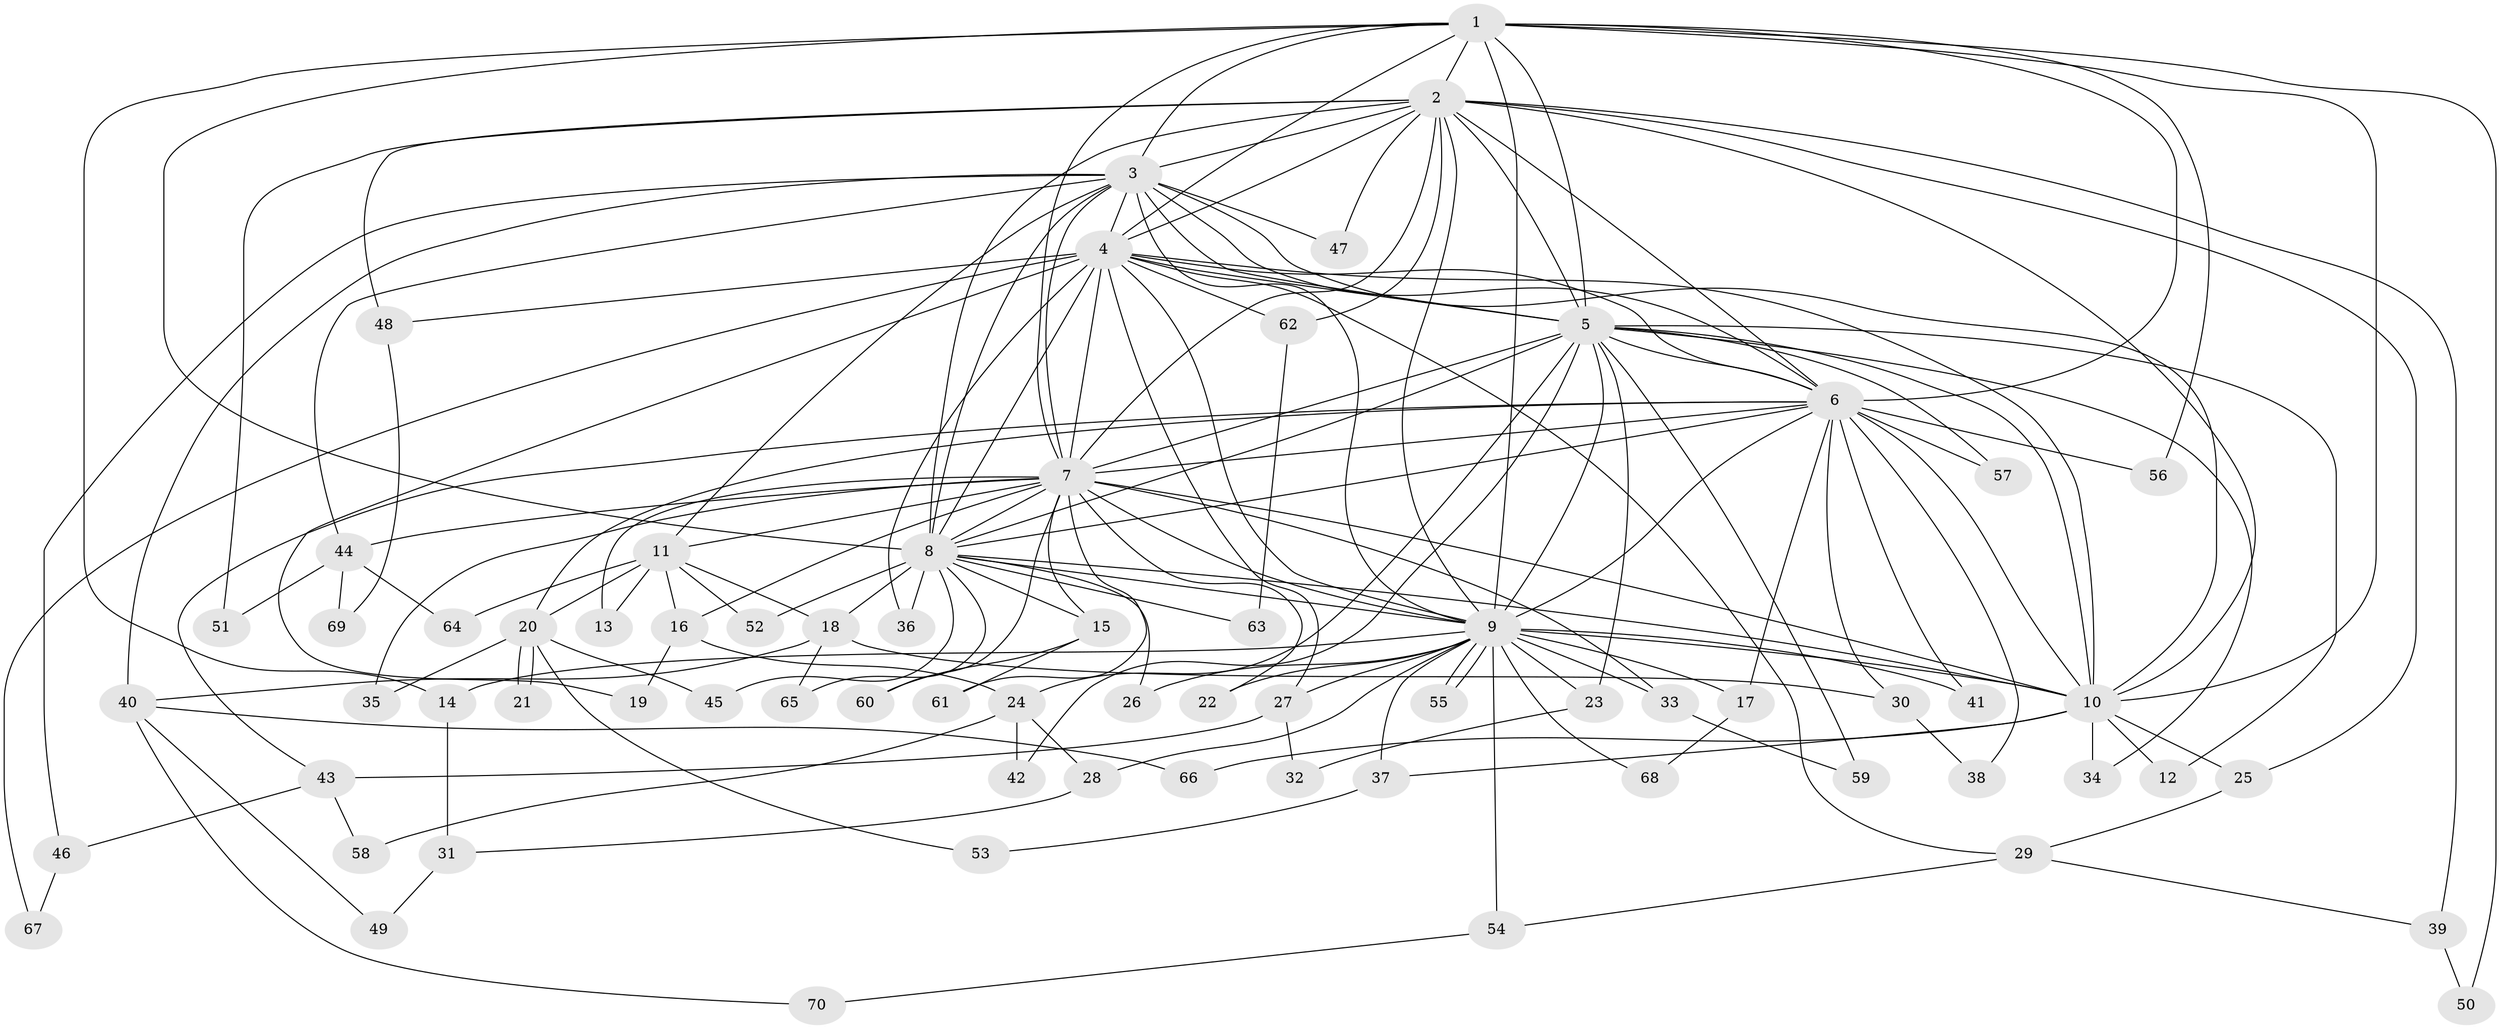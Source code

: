 // coarse degree distribution, {14: 0.02040816326530612, 10: 0.04081632653061224, 21: 0.02040816326530612, 12: 0.02040816326530612, 17: 0.02040816326530612, 13: 0.02040816326530612, 19: 0.02040816326530612, 2: 0.4489795918367347, 4: 0.061224489795918366, 3: 0.20408163265306123, 5: 0.10204081632653061, 1: 0.02040816326530612}
// Generated by graph-tools (version 1.1) at 2025/23/03/03/25 07:23:36]
// undirected, 70 vertices, 165 edges
graph export_dot {
graph [start="1"]
  node [color=gray90,style=filled];
  1;
  2;
  3;
  4;
  5;
  6;
  7;
  8;
  9;
  10;
  11;
  12;
  13;
  14;
  15;
  16;
  17;
  18;
  19;
  20;
  21;
  22;
  23;
  24;
  25;
  26;
  27;
  28;
  29;
  30;
  31;
  32;
  33;
  34;
  35;
  36;
  37;
  38;
  39;
  40;
  41;
  42;
  43;
  44;
  45;
  46;
  47;
  48;
  49;
  50;
  51;
  52;
  53;
  54;
  55;
  56;
  57;
  58;
  59;
  60;
  61;
  62;
  63;
  64;
  65;
  66;
  67;
  68;
  69;
  70;
  1 -- 2;
  1 -- 3;
  1 -- 4;
  1 -- 5;
  1 -- 6;
  1 -- 7;
  1 -- 8;
  1 -- 9;
  1 -- 10;
  1 -- 14;
  1 -- 50;
  1 -- 56;
  2 -- 3;
  2 -- 4;
  2 -- 5;
  2 -- 6;
  2 -- 7;
  2 -- 8;
  2 -- 9;
  2 -- 10;
  2 -- 25;
  2 -- 39;
  2 -- 47;
  2 -- 48;
  2 -- 51;
  2 -- 62;
  3 -- 4;
  3 -- 5;
  3 -- 6;
  3 -- 7;
  3 -- 8;
  3 -- 9;
  3 -- 10;
  3 -- 11;
  3 -- 40;
  3 -- 44;
  3 -- 46;
  3 -- 47;
  4 -- 5;
  4 -- 6;
  4 -- 7;
  4 -- 8;
  4 -- 9;
  4 -- 10;
  4 -- 19;
  4 -- 27;
  4 -- 29;
  4 -- 36;
  4 -- 48;
  4 -- 62;
  4 -- 67;
  5 -- 6;
  5 -- 7;
  5 -- 8;
  5 -- 9;
  5 -- 10;
  5 -- 12;
  5 -- 23;
  5 -- 24;
  5 -- 34;
  5 -- 42;
  5 -- 57;
  5 -- 59;
  6 -- 7;
  6 -- 8;
  6 -- 9;
  6 -- 10;
  6 -- 17;
  6 -- 20;
  6 -- 30;
  6 -- 38;
  6 -- 41;
  6 -- 43;
  6 -- 56;
  6 -- 57;
  7 -- 8;
  7 -- 9;
  7 -- 10;
  7 -- 11;
  7 -- 13;
  7 -- 15;
  7 -- 16;
  7 -- 22;
  7 -- 33;
  7 -- 35;
  7 -- 44;
  7 -- 60;
  7 -- 61;
  8 -- 9;
  8 -- 10;
  8 -- 15;
  8 -- 18;
  8 -- 26;
  8 -- 36;
  8 -- 45;
  8 -- 52;
  8 -- 63;
  8 -- 65;
  9 -- 10;
  9 -- 14;
  9 -- 17;
  9 -- 22;
  9 -- 23;
  9 -- 26;
  9 -- 27;
  9 -- 28;
  9 -- 33;
  9 -- 37;
  9 -- 41;
  9 -- 54;
  9 -- 55;
  9 -- 55;
  9 -- 68;
  10 -- 12;
  10 -- 25;
  10 -- 34;
  10 -- 37;
  10 -- 66;
  11 -- 13;
  11 -- 16;
  11 -- 18;
  11 -- 20;
  11 -- 52;
  11 -- 64;
  14 -- 31;
  15 -- 60;
  15 -- 61;
  16 -- 19;
  16 -- 24;
  17 -- 68;
  18 -- 30;
  18 -- 40;
  18 -- 65;
  20 -- 21;
  20 -- 21;
  20 -- 35;
  20 -- 45;
  20 -- 53;
  23 -- 32;
  24 -- 28;
  24 -- 42;
  24 -- 58;
  25 -- 29;
  27 -- 32;
  27 -- 43;
  28 -- 31;
  29 -- 39;
  29 -- 54;
  30 -- 38;
  31 -- 49;
  33 -- 59;
  37 -- 53;
  39 -- 50;
  40 -- 49;
  40 -- 66;
  40 -- 70;
  43 -- 46;
  43 -- 58;
  44 -- 51;
  44 -- 64;
  44 -- 69;
  46 -- 67;
  48 -- 69;
  54 -- 70;
  62 -- 63;
}
